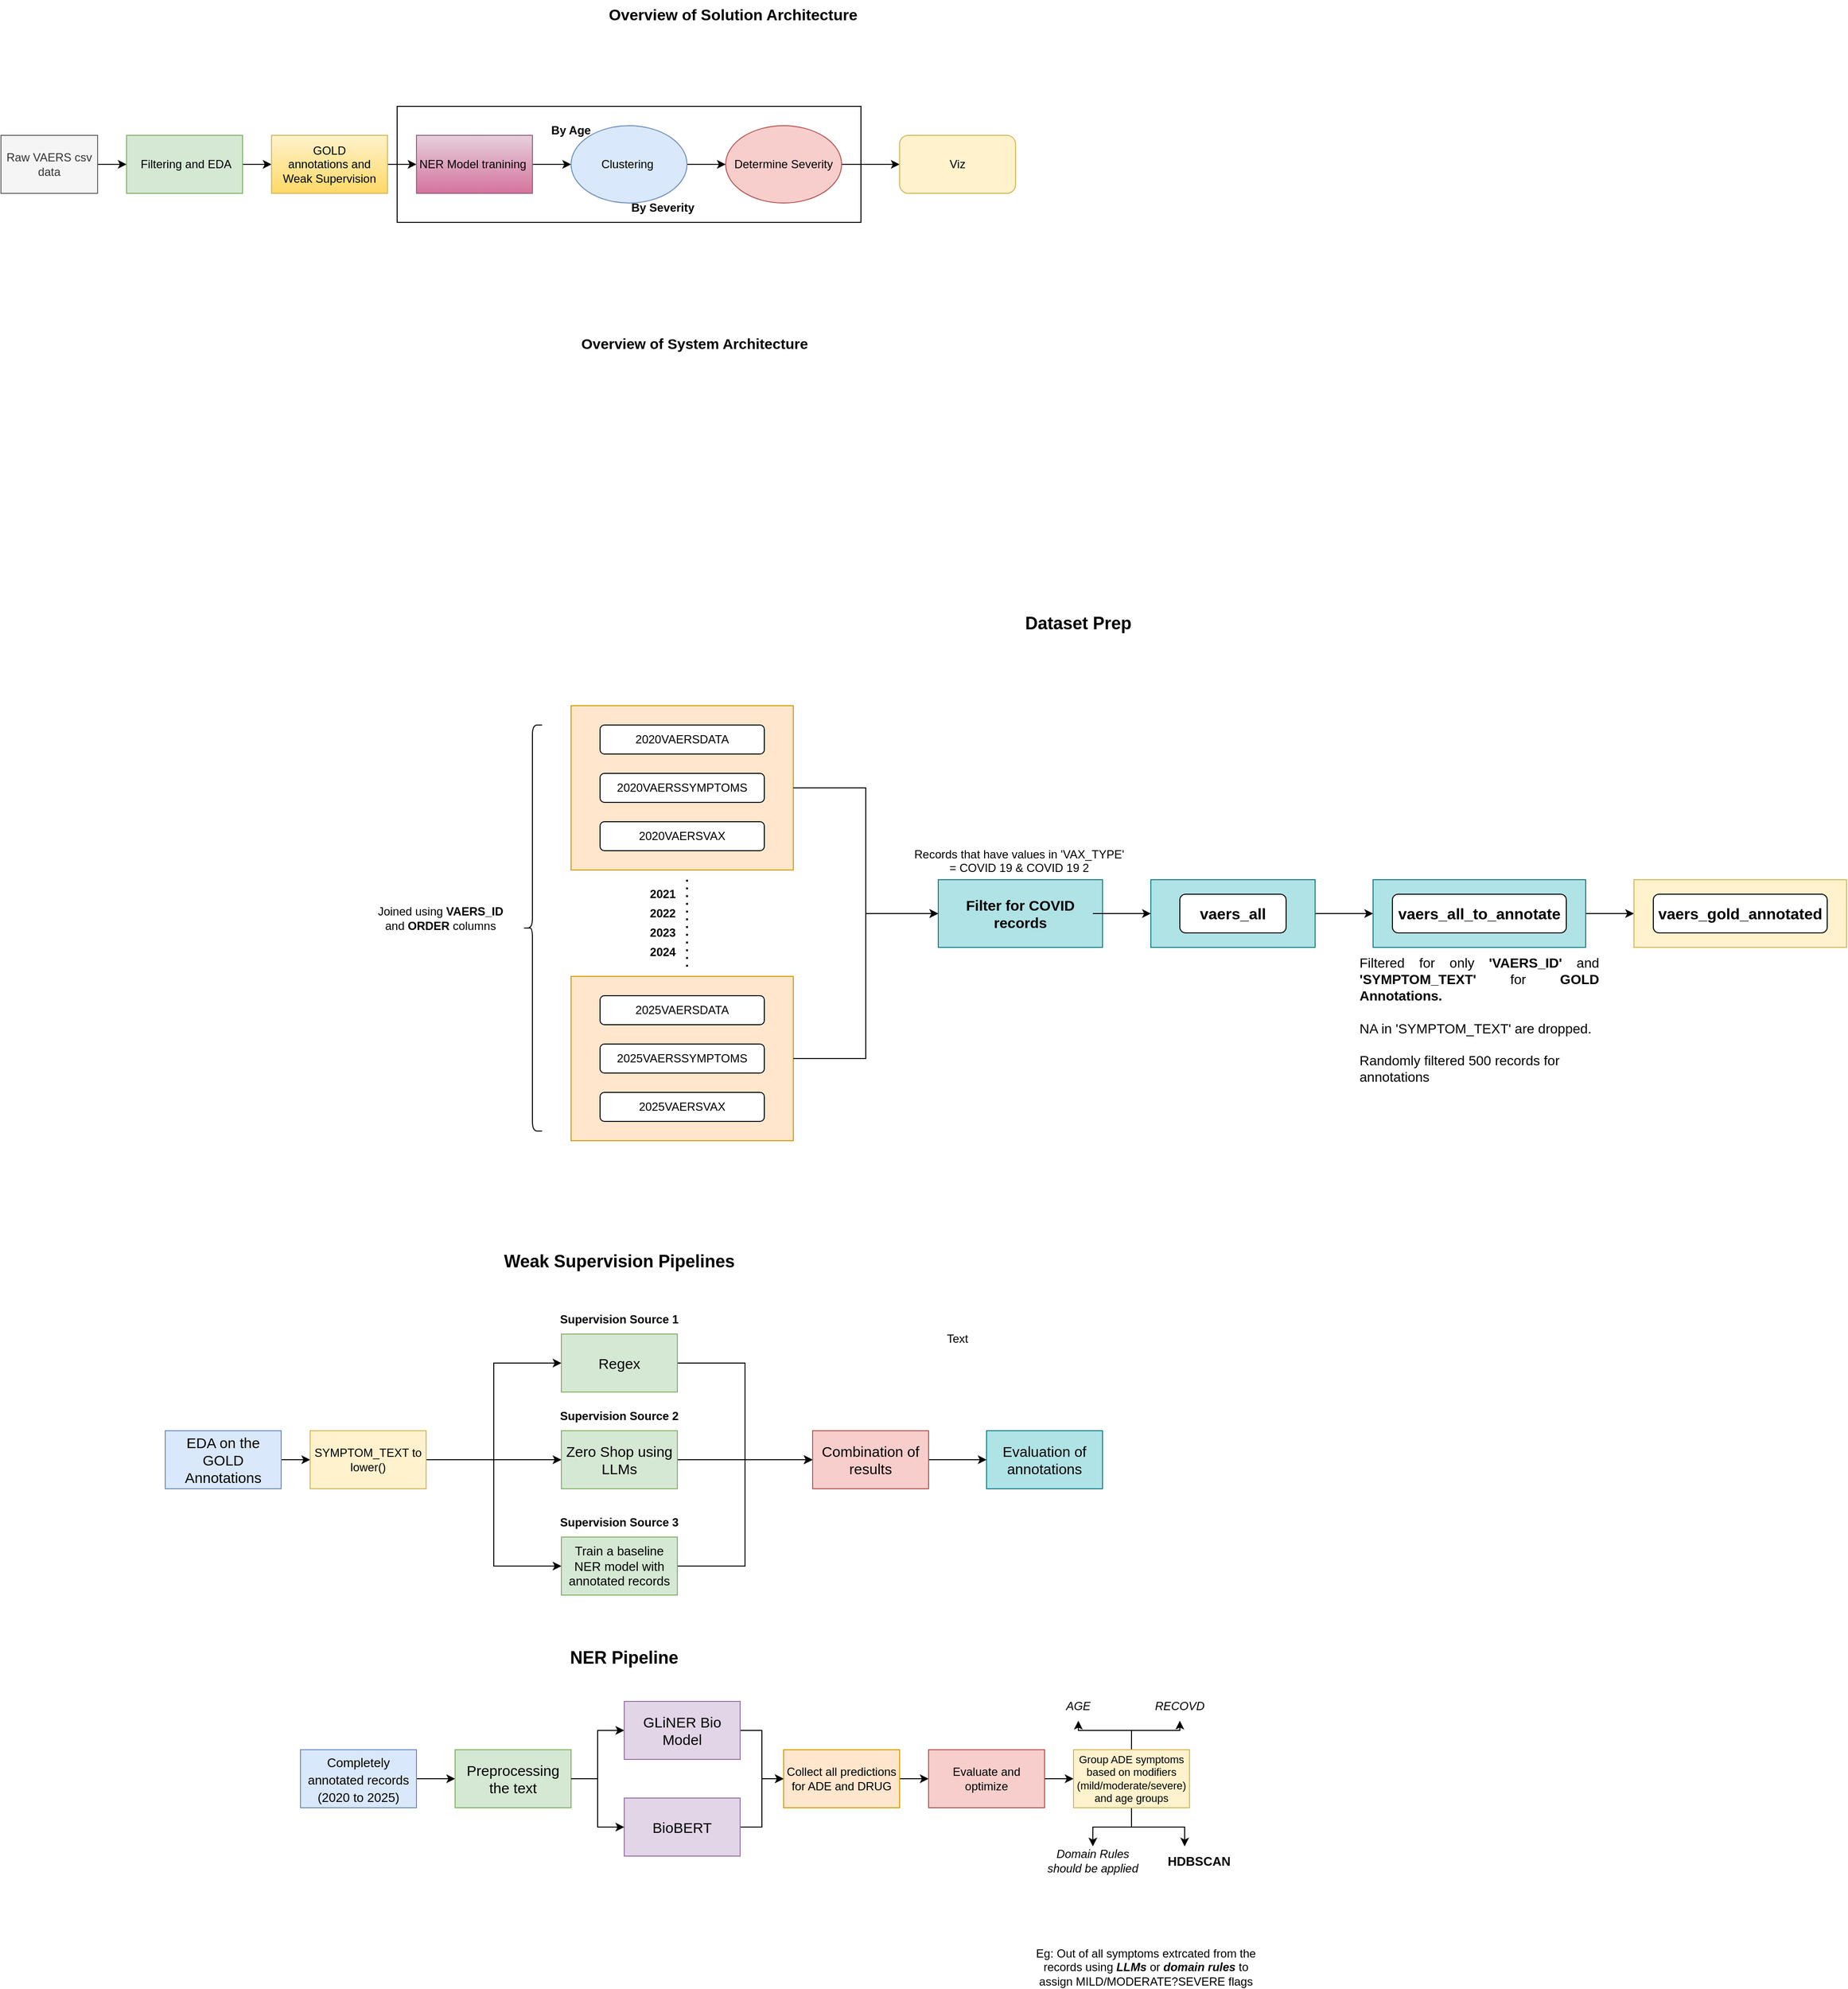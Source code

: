<mxfile version="28.2.0">
  <diagram name="Page-1" id="neuu8eK9gINLb9h6O5nd">
    <mxGraphModel dx="1320" dy="782" grid="1" gridSize="10" guides="1" tooltips="1" connect="1" arrows="1" fold="1" page="1" pageScale="1" pageWidth="2339" pageHeight="3300" math="0" shadow="0">
      <root>
        <mxCell id="0" />
        <mxCell id="1" parent="0" />
        <mxCell id="8GqYznMR8qY1mV8h57Qq-22" value="" style="rounded=0;whiteSpace=wrap;html=1;" parent="1" vertex="1">
          <mxGeometry x="480" y="140" width="480" height="120" as="geometry" />
        </mxCell>
        <mxCell id="8GqYznMR8qY1mV8h57Qq-1" value="&lt;font style=&quot;font-size: 16px;&quot;&gt;Overview of Solution Architecture&amp;nbsp;&lt;/font&gt;" style="text;html=1;align=center;verticalAlign=middle;whiteSpace=wrap;rounded=0;fontStyle=1" parent="1" vertex="1">
          <mxGeometry x="660" y="30" width="340" height="30" as="geometry" />
        </mxCell>
        <mxCell id="8GqYznMR8qY1mV8h57Qq-16" style="edgeStyle=orthogonalEdgeStyle;rounded=0;orthogonalLoop=1;jettySize=auto;html=1;exitX=1;exitY=0.5;exitDx=0;exitDy=0;entryX=0;entryY=0.5;entryDx=0;entryDy=0;" parent="1" source="8GqYznMR8qY1mV8h57Qq-2" target="8GqYznMR8qY1mV8h57Qq-3" edge="1">
          <mxGeometry relative="1" as="geometry" />
        </mxCell>
        <mxCell id="8GqYznMR8qY1mV8h57Qq-2" value="Raw VAERS csv data" style="rounded=0;whiteSpace=wrap;html=1;fillColor=#f5f5f5;fontColor=#333333;strokeColor=#666666;" parent="1" vertex="1">
          <mxGeometry x="70" y="170" width="100" height="60" as="geometry" />
        </mxCell>
        <mxCell id="8GqYznMR8qY1mV8h57Qq-17" style="edgeStyle=orthogonalEdgeStyle;rounded=0;orthogonalLoop=1;jettySize=auto;html=1;exitX=1;exitY=0.5;exitDx=0;exitDy=0;entryX=0;entryY=0.5;entryDx=0;entryDy=0;" parent="1" source="8GqYznMR8qY1mV8h57Qq-3" target="8GqYznMR8qY1mV8h57Qq-4" edge="1">
          <mxGeometry relative="1" as="geometry" />
        </mxCell>
        <mxCell id="8GqYznMR8qY1mV8h57Qq-3" value="&amp;nbsp;Filtering and EDA" style="rounded=0;whiteSpace=wrap;html=1;fillColor=#d5e8d4;strokeColor=#82b366;" parent="1" vertex="1">
          <mxGeometry x="200" y="170" width="120" height="60" as="geometry" />
        </mxCell>
        <mxCell id="8GqYznMR8qY1mV8h57Qq-18" style="edgeStyle=orthogonalEdgeStyle;rounded=0;orthogonalLoop=1;jettySize=auto;html=1;exitX=1;exitY=0.5;exitDx=0;exitDy=0;entryX=0;entryY=0.5;entryDx=0;entryDy=0;" parent="1" source="8GqYznMR8qY1mV8h57Qq-4" target="8GqYznMR8qY1mV8h57Qq-5" edge="1">
          <mxGeometry relative="1" as="geometry" />
        </mxCell>
        <mxCell id="8GqYznMR8qY1mV8h57Qq-4" value="GOLD annotations&amp;nbsp;and Weak Supervision" style="rounded=0;whiteSpace=wrap;html=1;fillColor=#fff2cc;gradientColor=#ffd966;strokeColor=#d6b656;" parent="1" vertex="1">
          <mxGeometry x="350" y="170" width="120" height="60" as="geometry" />
        </mxCell>
        <mxCell id="8GqYznMR8qY1mV8h57Qq-19" style="edgeStyle=orthogonalEdgeStyle;rounded=0;orthogonalLoop=1;jettySize=auto;html=1;exitX=1;exitY=0.5;exitDx=0;exitDy=0;entryX=0;entryY=0.5;entryDx=0;entryDy=0;" parent="1" source="8GqYznMR8qY1mV8h57Qq-5" target="8GqYznMR8qY1mV8h57Qq-12" edge="1">
          <mxGeometry relative="1" as="geometry" />
        </mxCell>
        <mxCell id="8GqYznMR8qY1mV8h57Qq-5" value="NER Model tranining&amp;nbsp;" style="rounded=0;whiteSpace=wrap;html=1;fillColor=#e6d0de;gradientColor=#d5739d;strokeColor=#996185;" parent="1" vertex="1">
          <mxGeometry x="500" y="170" width="120" height="60" as="geometry" />
        </mxCell>
        <mxCell id="8GqYznMR8qY1mV8h57Qq-20" style="edgeStyle=orthogonalEdgeStyle;rounded=0;orthogonalLoop=1;jettySize=auto;html=1;exitX=1;exitY=0.5;exitDx=0;exitDy=0;entryX=0;entryY=0.5;entryDx=0;entryDy=0;" parent="1" source="8GqYznMR8qY1mV8h57Qq-12" target="8GqYznMR8qY1mV8h57Qq-13" edge="1">
          <mxGeometry relative="1" as="geometry" />
        </mxCell>
        <mxCell id="8GqYznMR8qY1mV8h57Qq-12" value="Clustering&amp;nbsp;" style="ellipse;whiteSpace=wrap;html=1;fillColor=#dae8fc;strokeColor=#6c8ebf;" parent="1" vertex="1">
          <mxGeometry x="660" y="160" width="120" height="80" as="geometry" />
        </mxCell>
        <mxCell id="8GqYznMR8qY1mV8h57Qq-21" style="edgeStyle=orthogonalEdgeStyle;rounded=0;orthogonalLoop=1;jettySize=auto;html=1;exitX=1;exitY=0.5;exitDx=0;exitDy=0;entryX=0;entryY=0.5;entryDx=0;entryDy=0;" parent="1" source="8GqYznMR8qY1mV8h57Qq-13" target="8GqYznMR8qY1mV8h57Qq-14" edge="1">
          <mxGeometry relative="1" as="geometry" />
        </mxCell>
        <mxCell id="8GqYznMR8qY1mV8h57Qq-13" value="Determine Severity" style="ellipse;whiteSpace=wrap;html=1;fillColor=#f8cecc;strokeColor=#b85450;" parent="1" vertex="1">
          <mxGeometry x="820" y="160" width="120" height="80" as="geometry" />
        </mxCell>
        <mxCell id="8GqYznMR8qY1mV8h57Qq-14" value="Viz" style="rounded=1;whiteSpace=wrap;html=1;fillColor=#fff2cc;strokeColor=#d6b656;" parent="1" vertex="1">
          <mxGeometry x="1000" y="170" width="120" height="60" as="geometry" />
        </mxCell>
        <mxCell id="8GqYznMR8qY1mV8h57Qq-15" value="&lt;font style=&quot;font-size: 15px;&quot;&gt;Overview of System Architecture&amp;nbsp;&lt;/font&gt;" style="text;html=1;align=center;verticalAlign=middle;whiteSpace=wrap;rounded=0;fontStyle=1" parent="1" vertex="1">
          <mxGeometry x="660" y="370" width="260" height="30" as="geometry" />
        </mxCell>
        <mxCell id="zbMN7r8sNW95JLY6jyRE-2" value="&lt;span style=&quot;font-weight: normal;&quot;&gt;Joined using&lt;/span&gt; VAERS_ID &lt;span style=&quot;font-weight: normal;&quot;&gt;and&lt;/span&gt; ORDER &lt;span style=&quot;font-weight: normal;&quot;&gt;columns&lt;/span&gt;" style="text;html=1;align=center;verticalAlign=middle;whiteSpace=wrap;rounded=0;fontStyle=1" parent="1" vertex="1">
          <mxGeometry x="450" y="965" width="150" height="30" as="geometry" />
        </mxCell>
        <mxCell id="zbMN7r8sNW95JLY6jyRE-3" value="&lt;font style=&quot;font-size: 18px;&quot;&gt;Dataset Prep&lt;/font&gt;" style="text;html=1;align=center;verticalAlign=middle;whiteSpace=wrap;rounded=0;fontStyle=1" parent="1" vertex="1">
          <mxGeometry x="1110" y="660" width="150" height="30" as="geometry" />
        </mxCell>
        <mxCell id="zbMN7r8sNW95JLY6jyRE-4" value="" style="rounded=0;whiteSpace=wrap;html=1;fillColor=#ffe6cc;strokeColor=#d79b00;" parent="1" vertex="1">
          <mxGeometry x="660" y="760" width="230" height="170" as="geometry" />
        </mxCell>
        <mxCell id="zbMN7r8sNW95JLY6jyRE-5" value="2020VAERSDATA" style="rounded=1;whiteSpace=wrap;html=1;" parent="1" vertex="1">
          <mxGeometry x="690" y="780" width="170" height="30" as="geometry" />
        </mxCell>
        <mxCell id="zbMN7r8sNW95JLY6jyRE-6" value="2020VAERSSYMPTOMS" style="rounded=1;whiteSpace=wrap;html=1;" parent="1" vertex="1">
          <mxGeometry x="690" y="830" width="170" height="30" as="geometry" />
        </mxCell>
        <mxCell id="zbMN7r8sNW95JLY6jyRE-7" value="2020VAERSVAX" style="rounded=1;whiteSpace=wrap;html=1;" parent="1" vertex="1">
          <mxGeometry x="690" y="880" width="170" height="30" as="geometry" />
        </mxCell>
        <mxCell id="zbMN7r8sNW95JLY6jyRE-8" value="" style="rounded=0;whiteSpace=wrap;html=1;fillColor=#ffe6cc;strokeColor=#d79b00;" parent="1" vertex="1">
          <mxGeometry x="660" y="1040" width="230" height="170" as="geometry" />
        </mxCell>
        <mxCell id="zbMN7r8sNW95JLY6jyRE-9" value="2025VAERSDATA" style="rounded=1;whiteSpace=wrap;html=1;" parent="1" vertex="1">
          <mxGeometry x="690" y="1060" width="170" height="30" as="geometry" />
        </mxCell>
        <mxCell id="zbMN7r8sNW95JLY6jyRE-10" value="2025VAERSSYMPTOMS" style="rounded=1;whiteSpace=wrap;html=1;" parent="1" vertex="1">
          <mxGeometry x="690" y="1110" width="170" height="30" as="geometry" />
        </mxCell>
        <mxCell id="zbMN7r8sNW95JLY6jyRE-11" value="2025VAERSVAX" style="rounded=1;whiteSpace=wrap;html=1;" parent="1" vertex="1">
          <mxGeometry x="690" y="1160" width="170" height="30" as="geometry" />
        </mxCell>
        <mxCell id="zbMN7r8sNW95JLY6jyRE-12" value="" style="rounded=0;whiteSpace=wrap;html=1;fillColor=#b0e3e6;strokeColor=#0e8088;" parent="1" vertex="1">
          <mxGeometry x="1040" y="940" width="170" height="70" as="geometry" />
        </mxCell>
        <mxCell id="zbMN7r8sNW95JLY6jyRE-17" style="edgeStyle=orthogonalEdgeStyle;rounded=0;orthogonalLoop=1;jettySize=auto;html=1;exitX=1;exitY=0.5;exitDx=0;exitDy=0;entryX=0;entryY=0.5;entryDx=0;entryDy=0;" parent="1" source="zbMN7r8sNW95JLY6jyRE-4" target="zbMN7r8sNW95JLY6jyRE-12" edge="1">
          <mxGeometry relative="1" as="geometry">
            <mxPoint x="1000" y="845" as="targetPoint" />
          </mxGeometry>
        </mxCell>
        <mxCell id="zbMN7r8sNW95JLY6jyRE-18" style="edgeStyle=orthogonalEdgeStyle;rounded=0;orthogonalLoop=1;jettySize=auto;html=1;exitX=1;exitY=0.5;exitDx=0;exitDy=0;entryX=0;entryY=0.5;entryDx=0;entryDy=0;" parent="1" source="zbMN7r8sNW95JLY6jyRE-8" target="zbMN7r8sNW95JLY6jyRE-12" edge="1">
          <mxGeometry relative="1" as="geometry" />
        </mxCell>
        <mxCell id="zbMN7r8sNW95JLY6jyRE-19" value="" style="endArrow=none;dashed=1;html=1;dashPattern=1 3;strokeWidth=2;rounded=0;" parent="1" edge="1">
          <mxGeometry width="50" height="50" relative="1" as="geometry">
            <mxPoint x="780" y="1030" as="sourcePoint" />
            <mxPoint x="780" y="940" as="targetPoint" />
          </mxGeometry>
        </mxCell>
        <mxCell id="zbMN7r8sNW95JLY6jyRE-20" value="2021" style="text;html=1;align=center;verticalAlign=middle;whiteSpace=wrap;rounded=0;fontStyle=1" parent="1" vertex="1">
          <mxGeometry x="680" y="940" width="150" height="30" as="geometry" />
        </mxCell>
        <mxCell id="zbMN7r8sNW95JLY6jyRE-21" value="2023" style="text;html=1;align=center;verticalAlign=middle;whiteSpace=wrap;rounded=0;fontStyle=1" parent="1" vertex="1">
          <mxGeometry x="680" y="980" width="150" height="30" as="geometry" />
        </mxCell>
        <mxCell id="zbMN7r8sNW95JLY6jyRE-22" value="2024" style="text;html=1;align=center;verticalAlign=middle;whiteSpace=wrap;rounded=0;fontStyle=1" parent="1" vertex="1">
          <mxGeometry x="680" y="1000" width="150" height="30" as="geometry" />
        </mxCell>
        <mxCell id="zbMN7r8sNW95JLY6jyRE-23" value="2022" style="text;html=1;align=center;verticalAlign=middle;whiteSpace=wrap;rounded=0;fontStyle=1" parent="1" vertex="1">
          <mxGeometry x="680" y="960" width="150" height="30" as="geometry" />
        </mxCell>
        <mxCell id="zbMN7r8sNW95JLY6jyRE-24" value="" style="shape=curlyBracket;whiteSpace=wrap;html=1;rounded=1;labelPosition=left;verticalLabelPosition=middle;align=right;verticalAlign=middle;" parent="1" vertex="1">
          <mxGeometry x="610" y="780" width="20" height="420" as="geometry" />
        </mxCell>
        <mxCell id="Hu1slZ-yJvWduNXZZubZ-3" style="edgeStyle=orthogonalEdgeStyle;rounded=0;orthogonalLoop=1;jettySize=auto;html=1;exitX=1;exitY=0.5;exitDx=0;exitDy=0;entryX=0;entryY=0.5;entryDx=0;entryDy=0;" parent="1" source="zbMN7r8sNW95JLY6jyRE-25" target="Hu1slZ-yJvWduNXZZubZ-1" edge="1">
          <mxGeometry relative="1" as="geometry" />
        </mxCell>
        <mxCell id="zbMN7r8sNW95JLY6jyRE-25" value="" style="rounded=0;whiteSpace=wrap;html=1;fillColor=#b0e3e6;strokeColor=#0e8088;" parent="1" vertex="1">
          <mxGeometry x="1260" y="940" width="170" height="70" as="geometry" />
        </mxCell>
        <mxCell id="zbMN7r8sNW95JLY6jyRE-26" value="&lt;span style=&quot;font-weight: 700;&quot;&gt;&lt;font style=&quot;font-size: 16px;&quot;&gt;vaers_all&lt;/font&gt;&lt;/span&gt;" style="rounded=1;whiteSpace=wrap;html=1;" parent="1" vertex="1">
          <mxGeometry x="1290" y="955" width="110" height="40" as="geometry" />
        </mxCell>
        <mxCell id="zbMN7r8sNW95JLY6jyRE-28" style="edgeStyle=orthogonalEdgeStyle;rounded=0;orthogonalLoop=1;jettySize=auto;html=1;exitX=1;exitY=0.5;exitDx=0;exitDy=0;entryX=0;entryY=0.5;entryDx=0;entryDy=0;" parent="1" source="zbMN7r8sNW95JLY6jyRE-27" target="zbMN7r8sNW95JLY6jyRE-25" edge="1">
          <mxGeometry relative="1" as="geometry" />
        </mxCell>
        <mxCell id="zbMN7r8sNW95JLY6jyRE-27" value="&lt;font style=&quot;font-size: 15px;&quot;&gt;Filter for COVID records&lt;/font&gt;" style="text;html=1;align=center;verticalAlign=middle;whiteSpace=wrap;rounded=0;fontStyle=1" parent="1" vertex="1">
          <mxGeometry x="1050" y="960" width="150" height="30" as="geometry" />
        </mxCell>
        <mxCell id="DPI5E3BmcHEmSRN2p2Tb-4" style="edgeStyle=orthogonalEdgeStyle;rounded=0;orthogonalLoop=1;jettySize=auto;html=1;exitX=1;exitY=0.5;exitDx=0;exitDy=0;entryX=0;entryY=0.5;entryDx=0;entryDy=0;" parent="1" source="Hu1slZ-yJvWduNXZZubZ-1" target="DPI5E3BmcHEmSRN2p2Tb-2" edge="1">
          <mxGeometry relative="1" as="geometry" />
        </mxCell>
        <mxCell id="Hu1slZ-yJvWduNXZZubZ-1" value="" style="rounded=0;whiteSpace=wrap;html=1;fillColor=#b0e3e6;strokeColor=#0e8088;" parent="1" vertex="1">
          <mxGeometry x="1490" y="940" width="220" height="70" as="geometry" />
        </mxCell>
        <mxCell id="Hu1slZ-yJvWduNXZZubZ-2" value="&lt;span style=&quot;font-size: 16px;&quot;&gt;&lt;b&gt;vaers_all_to_annotate&lt;/b&gt;&lt;/span&gt;" style="rounded=1;whiteSpace=wrap;html=1;" parent="1" vertex="1">
          <mxGeometry x="1510" y="955" width="180" height="40" as="geometry" />
        </mxCell>
        <mxCell id="Hu1slZ-yJvWduNXZZubZ-4" value="&lt;div style=&quot;text-align: justify;&quot;&gt;&lt;span style=&quot;font-size: 14px; background-color: transparent; color: light-dark(rgb(0, 0, 0), rgb(255, 255, 255)); font-weight: normal;&quot;&gt;Filtered for only&lt;/span&gt;&lt;span style=&quot;font-size: 14px; background-color: transparent; color: light-dark(rgb(0, 0, 0), rgb(255, 255, 255));&quot;&gt; &#39;VAERS_ID&#39; &lt;/span&gt;&lt;span style=&quot;font-size: 14px; background-color: transparent; color: light-dark(rgb(0, 0, 0), rgb(255, 255, 255)); font-weight: normal;&quot;&gt;and&lt;/span&gt;&lt;span style=&quot;font-size: 14px; background-color: transparent; color: light-dark(rgb(0, 0, 0), rgb(255, 255, 255));&quot;&gt; &#39;SYMPTOM_TEXT&#39; &lt;/span&gt;&lt;span style=&quot;font-size: 14px; background-color: transparent; color: light-dark(rgb(0, 0, 0), rgb(255, 255, 255)); font-weight: normal;&quot;&gt;for&lt;/span&gt;&lt;span style=&quot;font-size: 14px; background-color: transparent; color: light-dark(rgb(0, 0, 0), rgb(255, 255, 255));&quot;&gt; GOLD Annotations.&lt;/span&gt;&lt;/div&gt;&lt;div style=&quot;text-align: left;&quot;&gt;&lt;font style=&quot;font-size: 14px;&quot;&gt;&lt;br&gt;&lt;/font&gt;&lt;/div&gt;&lt;div style=&quot;text-align: left;&quot;&gt;&lt;span style=&quot;font-weight: normal;&quot;&gt;&lt;font style=&quot;font-size: 14px;&quot;&gt;NA in&amp;nbsp;&lt;/font&gt;&lt;span style=&quot;font-size: 14px; background-color: transparent; color: light-dark(rgb(0, 0, 0), rgb(255, 255, 255));&quot;&gt;&#39;SYMPTOM_TEXT&#39; are dropped.&lt;/span&gt;&lt;/span&gt;&lt;/div&gt;&lt;div style=&quot;text-align: left;&quot;&gt;&lt;span style=&quot;font-weight: normal;&quot;&gt;&lt;span style=&quot;font-size: 14px; background-color: transparent; color: light-dark(rgb(0, 0, 0), rgb(255, 255, 255));&quot;&gt;&lt;br&gt;&lt;/span&gt;&lt;/span&gt;&lt;/div&gt;&lt;div style=&quot;text-align: left;&quot;&gt;&lt;span style=&quot;font-size: 14px; font-weight: 400;&quot;&gt;Randomly filtered 500 records for annotations&lt;/span&gt;&lt;/div&gt;" style="text;html=1;align=center;verticalAlign=middle;whiteSpace=wrap;rounded=0;fontStyle=1" parent="1" vertex="1">
          <mxGeometry x="1475" y="1070" width="250" height="30" as="geometry" />
        </mxCell>
        <mxCell id="Hu1slZ-yJvWduNXZZubZ-6" value="Records that have values in &#39;VAX_TYPE&#39;  = COVID 19 &amp; COVID 19 2 " style="text;whiteSpace=wrap;align=center;" parent="1" vertex="1">
          <mxGeometry x="1012.5" y="900" width="225" height="40" as="geometry" />
        </mxCell>
        <mxCell id="DPI5E3BmcHEmSRN2p2Tb-2" value="" style="rounded=0;whiteSpace=wrap;html=1;fillColor=#fff2cc;strokeColor=#d6b656;" parent="1" vertex="1">
          <mxGeometry x="1760" y="940" width="220" height="70" as="geometry" />
        </mxCell>
        <mxCell id="DPI5E3BmcHEmSRN2p2Tb-3" value="&lt;span style=&quot;font-size: 16px;&quot;&gt;&lt;b&gt;vaers_gold_annotated&lt;/b&gt;&lt;/span&gt;" style="rounded=1;whiteSpace=wrap;html=1;" parent="1" vertex="1">
          <mxGeometry x="1780" y="955" width="180" height="40" as="geometry" />
        </mxCell>
        <mxCell id="SyE5c-8Gou2E386hBkov-1" value="&lt;span style=&quot;font-size: 18px;&quot;&gt;Weak Supervision Pipelines&lt;/span&gt;" style="text;html=1;align=center;verticalAlign=middle;whiteSpace=wrap;rounded=0;fontStyle=1" parent="1" vertex="1">
          <mxGeometry x="565" y="1320" width="290" height="30" as="geometry" />
        </mxCell>
        <mxCell id="B4wsTult83z3MiqoB-Mg-3" style="edgeStyle=orthogonalEdgeStyle;rounded=0;orthogonalLoop=1;jettySize=auto;html=1;exitX=1;exitY=0.5;exitDx=0;exitDy=0;entryX=0;entryY=0.5;entryDx=0;entryDy=0;" edge="1" parent="1" source="SyE5c-8Gou2E386hBkov-2" target="B4wsTult83z3MiqoB-Mg-2">
          <mxGeometry relative="1" as="geometry" />
        </mxCell>
        <mxCell id="SyE5c-8Gou2E386hBkov-2" value="EDA on the GOLD Annotations" style="rounded=0;whiteSpace=wrap;html=1;fontSize=15;fillColor=#dae8fc;strokeColor=#6c8ebf;" parent="1" vertex="1">
          <mxGeometry x="240" y="1510" width="120" height="60" as="geometry" />
        </mxCell>
        <mxCell id="SyE5c-8Gou2E386hBkov-10" style="edgeStyle=orthogonalEdgeStyle;rounded=0;orthogonalLoop=1;jettySize=auto;html=1;exitX=1;exitY=0.5;exitDx=0;exitDy=0;entryX=0;entryY=0.5;entryDx=0;entryDy=0;" parent="1" source="SyE5c-8Gou2E386hBkov-3" target="SyE5c-8Gou2E386hBkov-9" edge="1">
          <mxGeometry relative="1" as="geometry" />
        </mxCell>
        <mxCell id="SyE5c-8Gou2E386hBkov-3" value="Regex" style="rounded=0;whiteSpace=wrap;html=1;fontSize=15;fillColor=#d5e8d4;strokeColor=#82b366;" parent="1" vertex="1">
          <mxGeometry x="650" y="1410" width="120" height="60" as="geometry" />
        </mxCell>
        <mxCell id="SyE5c-8Gou2E386hBkov-11" style="edgeStyle=orthogonalEdgeStyle;rounded=0;orthogonalLoop=1;jettySize=auto;html=1;exitX=1;exitY=0.5;exitDx=0;exitDy=0;entryX=0;entryY=0.5;entryDx=0;entryDy=0;" parent="1" source="SyE5c-8Gou2E386hBkov-4" target="SyE5c-8Gou2E386hBkov-9" edge="1">
          <mxGeometry relative="1" as="geometry" />
        </mxCell>
        <mxCell id="SyE5c-8Gou2E386hBkov-4" value="Zero Shop using LLMs" style="rounded=0;whiteSpace=wrap;html=1;fontSize=15;fillColor=#d5e8d4;strokeColor=#82b366;" parent="1" vertex="1">
          <mxGeometry x="650" y="1510" width="120" height="60" as="geometry" />
        </mxCell>
        <mxCell id="SyE5c-8Gou2E386hBkov-12" style="edgeStyle=orthogonalEdgeStyle;rounded=0;orthogonalLoop=1;jettySize=auto;html=1;exitX=1;exitY=0.5;exitDx=0;exitDy=0;entryX=0;entryY=0.5;entryDx=0;entryDy=0;" parent="1" source="SyE5c-8Gou2E386hBkov-5" target="SyE5c-8Gou2E386hBkov-9" edge="1">
          <mxGeometry relative="1" as="geometry" />
        </mxCell>
        <mxCell id="SyE5c-8Gou2E386hBkov-5" value="Train a baseline NER model with annotated records" style="rounded=0;whiteSpace=wrap;html=1;fontSize=13;fillColor=#d5e8d4;strokeColor=#82b366;" parent="1" vertex="1">
          <mxGeometry x="650" y="1620" width="120" height="60" as="geometry" />
        </mxCell>
        <mxCell id="SyE5c-8Gou2E386hBkov-17" style="edgeStyle=orthogonalEdgeStyle;rounded=0;orthogonalLoop=1;jettySize=auto;html=1;exitX=1;exitY=0.5;exitDx=0;exitDy=0;entryX=0;entryY=0.5;entryDx=0;entryDy=0;" parent="1" source="SyE5c-8Gou2E386hBkov-9" target="SyE5c-8Gou2E386hBkov-16" edge="1">
          <mxGeometry relative="1" as="geometry" />
        </mxCell>
        <mxCell id="SyE5c-8Gou2E386hBkov-9" value="Combination of results" style="rounded=0;whiteSpace=wrap;html=1;fontSize=15;fillColor=#f8cecc;strokeColor=#b85450;" parent="1" vertex="1">
          <mxGeometry x="910" y="1510" width="120" height="60" as="geometry" />
        </mxCell>
        <mxCell id="SyE5c-8Gou2E386hBkov-13" value="Supervision Source 1" style="text;html=1;align=center;verticalAlign=middle;whiteSpace=wrap;rounded=0;fontStyle=1" parent="1" vertex="1">
          <mxGeometry x="645" y="1380" width="130" height="30" as="geometry" />
        </mxCell>
        <mxCell id="SyE5c-8Gou2E386hBkov-14" value="Supervision Source 2" style="text;html=1;align=center;verticalAlign=middle;whiteSpace=wrap;rounded=0;fontStyle=1" parent="1" vertex="1">
          <mxGeometry x="645" y="1480" width="130" height="30" as="geometry" />
        </mxCell>
        <mxCell id="SyE5c-8Gou2E386hBkov-15" value="Supervision Source 3" style="text;html=1;align=center;verticalAlign=middle;whiteSpace=wrap;rounded=0;fontStyle=1" parent="1" vertex="1">
          <mxGeometry x="645" y="1590" width="130" height="30" as="geometry" />
        </mxCell>
        <mxCell id="SyE5c-8Gou2E386hBkov-16" value="Evaluation of annotations" style="rounded=0;whiteSpace=wrap;html=1;fontSize=15;fillColor=#b0e3e6;strokeColor=#0e8088;" parent="1" vertex="1">
          <mxGeometry x="1090" y="1510" width="120" height="60" as="geometry" />
        </mxCell>
        <mxCell id="Mi4fmV9KIByH30RvGFHp-1" value="&lt;span style=&quot;font-size: 18px;&quot;&gt;NER Pipeline&lt;/span&gt;" style="text;html=1;align=center;verticalAlign=middle;whiteSpace=wrap;rounded=0;fontStyle=1" parent="1" vertex="1">
          <mxGeometry x="570" y="1730" width="290" height="30" as="geometry" />
        </mxCell>
        <mxCell id="Mi4fmV9KIByH30RvGFHp-6" style="edgeStyle=orthogonalEdgeStyle;rounded=0;orthogonalLoop=1;jettySize=auto;html=1;exitX=1;exitY=0.5;exitDx=0;exitDy=0;entryX=0;entryY=0.5;entryDx=0;entryDy=0;" parent="1" source="Mi4fmV9KIByH30RvGFHp-2" target="Mi4fmV9KIByH30RvGFHp-3" edge="1">
          <mxGeometry relative="1" as="geometry" />
        </mxCell>
        <mxCell id="Mi4fmV9KIByH30RvGFHp-2" value="&lt;font style=&quot;font-size: 13px;&quot;&gt;Completely annotated records (2020 to 2025)&lt;/font&gt;" style="rounded=0;whiteSpace=wrap;html=1;fontSize=15;fillColor=#dae8fc;strokeColor=#6c8ebf;" parent="1" vertex="1">
          <mxGeometry x="380" y="1840" width="120" height="60" as="geometry" />
        </mxCell>
        <mxCell id="Mi4fmV9KIByH30RvGFHp-7" style="edgeStyle=orthogonalEdgeStyle;rounded=0;orthogonalLoop=1;jettySize=auto;html=1;exitX=1;exitY=0.5;exitDx=0;exitDy=0;entryX=0;entryY=0.5;entryDx=0;entryDy=0;" parent="1" source="Mi4fmV9KIByH30RvGFHp-3" target="Mi4fmV9KIByH30RvGFHp-4" edge="1">
          <mxGeometry relative="1" as="geometry" />
        </mxCell>
        <mxCell id="Mi4fmV9KIByH30RvGFHp-3" value="Preprocessing the text" style="rounded=0;whiteSpace=wrap;html=1;fontSize=15;fillColor=#d5e8d4;strokeColor=#82b366;" parent="1" vertex="1">
          <mxGeometry x="540" y="1840" width="120" height="60" as="geometry" />
        </mxCell>
        <mxCell id="Mi4fmV9KIByH30RvGFHp-21" style="edgeStyle=orthogonalEdgeStyle;rounded=0;orthogonalLoop=1;jettySize=auto;html=1;exitX=1;exitY=0.5;exitDx=0;exitDy=0;entryX=0;entryY=0.5;entryDx=0;entryDy=0;" parent="1" source="Mi4fmV9KIByH30RvGFHp-4" target="Mi4fmV9KIByH30RvGFHp-11" edge="1">
          <mxGeometry relative="1" as="geometry" />
        </mxCell>
        <mxCell id="Mi4fmV9KIByH30RvGFHp-4" value="GLiNER Bio Model" style="rounded=0;whiteSpace=wrap;html=1;fontSize=15;fillColor=#e1d5e7;strokeColor=#9673a6;" parent="1" vertex="1">
          <mxGeometry x="715" y="1790" width="120" height="60" as="geometry" />
        </mxCell>
        <mxCell id="Mi4fmV9KIByH30RvGFHp-22" style="edgeStyle=orthogonalEdgeStyle;rounded=0;orthogonalLoop=1;jettySize=auto;html=1;exitX=1;exitY=0.5;exitDx=0;exitDy=0;entryX=0;entryY=0.5;entryDx=0;entryDy=0;" parent="1" source="Mi4fmV9KIByH30RvGFHp-5" target="Mi4fmV9KIByH30RvGFHp-11" edge="1">
          <mxGeometry relative="1" as="geometry" />
        </mxCell>
        <mxCell id="Mi4fmV9KIByH30RvGFHp-5" value="BioBERT" style="rounded=0;whiteSpace=wrap;html=1;fontSize=15;fillColor=#e1d5e7;strokeColor=#9673a6;" parent="1" vertex="1">
          <mxGeometry x="715" y="1890" width="120" height="60" as="geometry" />
        </mxCell>
        <mxCell id="Mi4fmV9KIByH30RvGFHp-8" style="edgeStyle=orthogonalEdgeStyle;rounded=0;orthogonalLoop=1;jettySize=auto;html=1;exitX=1;exitY=0.5;exitDx=0;exitDy=0;entryX=0;entryY=0.5;entryDx=0;entryDy=0;" parent="1" source="Mi4fmV9KIByH30RvGFHp-3" target="Mi4fmV9KIByH30RvGFHp-5" edge="1">
          <mxGeometry relative="1" as="geometry" />
        </mxCell>
        <mxCell id="Mi4fmV9KIByH30RvGFHp-9" value="By Age" style="text;html=1;align=center;verticalAlign=middle;whiteSpace=wrap;rounded=0;fontStyle=1" parent="1" vertex="1">
          <mxGeometry x="630" y="150" width="60" height="30" as="geometry" />
        </mxCell>
        <mxCell id="Mi4fmV9KIByH30RvGFHp-10" value="By Severity" style="text;html=1;align=center;verticalAlign=middle;whiteSpace=wrap;rounded=0;fontStyle=1" parent="1" vertex="1">
          <mxGeometry x="720" y="230" width="70" height="30" as="geometry" />
        </mxCell>
        <mxCell id="Mi4fmV9KIByH30RvGFHp-23" style="edgeStyle=orthogonalEdgeStyle;rounded=0;orthogonalLoop=1;jettySize=auto;html=1;exitX=1;exitY=0.5;exitDx=0;exitDy=0;entryX=0;entryY=0.5;entryDx=0;entryDy=0;" parent="1" source="Mi4fmV9KIByH30RvGFHp-11" target="Mi4fmV9KIByH30RvGFHp-12" edge="1">
          <mxGeometry relative="1" as="geometry" />
        </mxCell>
        <mxCell id="Mi4fmV9KIByH30RvGFHp-11" value="Collect all predictions for ADE and DRUG" style="rounded=0;whiteSpace=wrap;html=1;fillColor=#ffe6cc;strokeColor=#d79b00;" parent="1" vertex="1">
          <mxGeometry x="880" y="1840" width="120" height="60" as="geometry" />
        </mxCell>
        <mxCell id="Mi4fmV9KIByH30RvGFHp-24" style="edgeStyle=orthogonalEdgeStyle;rounded=0;orthogonalLoop=1;jettySize=auto;html=1;exitX=1;exitY=0.5;exitDx=0;exitDy=0;entryX=0;entryY=0.5;entryDx=0;entryDy=0;" parent="1" source="Mi4fmV9KIByH30RvGFHp-12" target="Mi4fmV9KIByH30RvGFHp-13" edge="1">
          <mxGeometry relative="1" as="geometry" />
        </mxCell>
        <mxCell id="Mi4fmV9KIByH30RvGFHp-12" value="Evaluate and optimize" style="rounded=0;whiteSpace=wrap;html=1;fillColor=#f8cecc;strokeColor=#b85450;" parent="1" vertex="1">
          <mxGeometry x="1030" y="1840" width="120" height="60" as="geometry" />
        </mxCell>
        <mxCell id="Mi4fmV9KIByH30RvGFHp-18" style="edgeStyle=orthogonalEdgeStyle;rounded=0;orthogonalLoop=1;jettySize=auto;html=1;exitX=0.5;exitY=0;exitDx=0;exitDy=0;" parent="1" source="Mi4fmV9KIByH30RvGFHp-13" target="Mi4fmV9KIByH30RvGFHp-15" edge="1">
          <mxGeometry relative="1" as="geometry" />
        </mxCell>
        <mxCell id="Mi4fmV9KIByH30RvGFHp-19" style="edgeStyle=orthogonalEdgeStyle;rounded=0;orthogonalLoop=1;jettySize=auto;html=1;exitX=0.5;exitY=0;exitDx=0;exitDy=0;entryX=0.5;entryY=1;entryDx=0;entryDy=0;" parent="1" source="Mi4fmV9KIByH30RvGFHp-13" target="Mi4fmV9KIByH30RvGFHp-14" edge="1">
          <mxGeometry relative="1" as="geometry" />
        </mxCell>
        <mxCell id="Mi4fmV9KIByH30RvGFHp-20" style="edgeStyle=orthogonalEdgeStyle;rounded=0;orthogonalLoop=1;jettySize=auto;html=1;exitX=0.5;exitY=1;exitDx=0;exitDy=0;entryX=0.5;entryY=0;entryDx=0;entryDy=0;" parent="1" source="Mi4fmV9KIByH30RvGFHp-13" target="Mi4fmV9KIByH30RvGFHp-16" edge="1">
          <mxGeometry relative="1" as="geometry" />
        </mxCell>
        <mxCell id="ExIGtKoXuSOmTHukUmNq-3" style="edgeStyle=orthogonalEdgeStyle;rounded=0;orthogonalLoop=1;jettySize=auto;html=1;exitX=0.5;exitY=1;exitDx=0;exitDy=0;entryX=0.25;entryY=0;entryDx=0;entryDy=0;" parent="1" source="Mi4fmV9KIByH30RvGFHp-13" target="ExIGtKoXuSOmTHukUmNq-1" edge="1">
          <mxGeometry relative="1" as="geometry" />
        </mxCell>
        <mxCell id="Mi4fmV9KIByH30RvGFHp-13" value="&lt;span class=&quot;NormalTextRun SCXW152208866 BCX0&quot; style=&quot;box-sizing: border-box; border: 0px solid; margin: 0px; padding: 0px; color: rgb(0, 0, 0); font-family: Manrope, sans-serif; font-style: normal; font-variant-ligatures: normal; font-variant-caps: normal; font-weight: 400; letter-spacing: normal; orphans: 2; text-align: left; text-indent: 0px; text-transform: none; widows: 2; word-spacing: 0px; -webkit-text-stroke-width: 0px; white-space: normal; text-decoration-thickness: initial; text-decoration-style: initial; text-decoration-color: initial;&quot;&gt;Group ADE symptoms based on modifiers (mild/&lt;/span&gt;&lt;span class=&quot;NormalTextRun SCXW152208866 BCX0&quot; style=&quot;box-sizing: border-box; border: 0px solid; margin: 0px; padding: 0px; color: rgb(0, 0, 0); font-family: Manrope, sans-serif; font-style: normal; font-variant-ligatures: normal; font-variant-caps: normal; font-weight: 400; letter-spacing: normal; orphans: 2; text-align: left; text-indent: 0px; text-transform: none; widows: 2; word-spacing: 0px; -webkit-text-stroke-width: 0px; white-space: normal; text-decoration-thickness: initial; text-decoration-style: initial; text-decoration-color: initial;&quot;&gt;moderate/&lt;/span&gt;&lt;span class=&quot;NormalTextRun SCXW152208866 BCX0&quot; style=&quot;box-sizing: border-box; border: 0px solid; margin: 0px; padding: 0px; color: rgb(0, 0, 0); font-family: Manrope, sans-serif; font-style: normal; font-variant-ligatures: normal; font-variant-caps: normal; font-weight: 400; letter-spacing: normal; orphans: 2; text-align: left; text-indent: 0px; text-transform: none; widows: 2; word-spacing: 0px; -webkit-text-stroke-width: 0px; white-space: normal; text-decoration-thickness: initial; text-decoration-style: initial; text-decoration-color: initial;&quot;&gt;severe) and age groups&lt;/span&gt;" style="rounded=0;whiteSpace=wrap;html=1;fontSize=11;fillColor=#fff2cc;strokeColor=#d6b656;" parent="1" vertex="1">
          <mxGeometry x="1180" y="1840" width="120" height="60" as="geometry" />
        </mxCell>
        <mxCell id="Mi4fmV9KIByH30RvGFHp-14" value="AGE" style="text;html=1;align=center;verticalAlign=middle;whiteSpace=wrap;rounded=0;fontStyle=2" parent="1" vertex="1">
          <mxGeometry x="1155" y="1780" width="60" height="30" as="geometry" />
        </mxCell>
        <mxCell id="Mi4fmV9KIByH30RvGFHp-15" value="&lt;i&gt;RECOVD&lt;/i&gt;" style="text;html=1;align=center;verticalAlign=middle;whiteSpace=wrap;rounded=0;" parent="1" vertex="1">
          <mxGeometry x="1260" y="1780" width="60" height="30" as="geometry" />
        </mxCell>
        <mxCell id="Mi4fmV9KIByH30RvGFHp-16" value="&lt;i&gt;Domain Rules should be applied&lt;/i&gt;" style="text;html=1;align=center;verticalAlign=middle;whiteSpace=wrap;rounded=0;" parent="1" vertex="1">
          <mxGeometry x="1150" y="1940" width="100" height="30" as="geometry" />
        </mxCell>
        <mxCell id="QFel_NRyAwU1VO5TYLsp-1" value="Eg: Out of all symptoms extrcated from the records using &lt;b&gt;&lt;i&gt;LLMs&lt;/i&gt;&lt;/b&gt; or &lt;b&gt;&lt;i&gt;domain rules&lt;/i&gt;&lt;/b&gt; to assign MILD/MODERATE?SEVERE flags" style="text;html=1;align=center;verticalAlign=middle;whiteSpace=wrap;rounded=0;" parent="1" vertex="1">
          <mxGeometry x="1130" y="2050" width="250" height="30" as="geometry" />
        </mxCell>
        <mxCell id="ExIGtKoXuSOmTHukUmNq-1" value="&lt;span style=&quot;font-family: Manrope, sans-serif; text-align: left;&quot;&gt;&lt;font style=&quot;font-size: 13px;&quot;&gt;&lt;b&gt;HDBSCAN&lt;/b&gt;&lt;/font&gt;&lt;/span&gt;" style="text;html=1;align=center;verticalAlign=middle;whiteSpace=wrap;rounded=0;" parent="1" vertex="1">
          <mxGeometry x="1280" y="1940" width="60" height="30" as="geometry" />
        </mxCell>
        <mxCell id="B4wsTult83z3MiqoB-Mg-1" value="Text" style="text;html=1;align=center;verticalAlign=middle;whiteSpace=wrap;rounded=0;" vertex="1" parent="1">
          <mxGeometry x="1030" y="1400" width="60" height="30" as="geometry" />
        </mxCell>
        <mxCell id="B4wsTult83z3MiqoB-Mg-4" style="edgeStyle=orthogonalEdgeStyle;rounded=0;orthogonalLoop=1;jettySize=auto;html=1;exitX=1;exitY=0.5;exitDx=0;exitDy=0;entryX=0;entryY=0.5;entryDx=0;entryDy=0;" edge="1" parent="1" source="B4wsTult83z3MiqoB-Mg-2" target="SyE5c-8Gou2E386hBkov-3">
          <mxGeometry relative="1" as="geometry" />
        </mxCell>
        <mxCell id="B4wsTult83z3MiqoB-Mg-5" style="edgeStyle=orthogonalEdgeStyle;rounded=0;orthogonalLoop=1;jettySize=auto;html=1;exitX=1;exitY=0.5;exitDx=0;exitDy=0;entryX=0;entryY=0.5;entryDx=0;entryDy=0;" edge="1" parent="1" source="B4wsTult83z3MiqoB-Mg-2" target="SyE5c-8Gou2E386hBkov-4">
          <mxGeometry relative="1" as="geometry" />
        </mxCell>
        <mxCell id="B4wsTult83z3MiqoB-Mg-6" style="edgeStyle=orthogonalEdgeStyle;rounded=0;orthogonalLoop=1;jettySize=auto;html=1;exitX=1;exitY=0.5;exitDx=0;exitDy=0;entryX=0;entryY=0.5;entryDx=0;entryDy=0;" edge="1" parent="1" source="B4wsTult83z3MiqoB-Mg-2" target="SyE5c-8Gou2E386hBkov-5">
          <mxGeometry relative="1" as="geometry" />
        </mxCell>
        <mxCell id="B4wsTult83z3MiqoB-Mg-2" value="SYMPTOM_TEXT to lower()" style="rounded=0;whiteSpace=wrap;html=1;fillColor=#fff2cc;strokeColor=#d6b656;" vertex="1" parent="1">
          <mxGeometry x="390" y="1510" width="120" height="60" as="geometry" />
        </mxCell>
      </root>
    </mxGraphModel>
  </diagram>
</mxfile>
